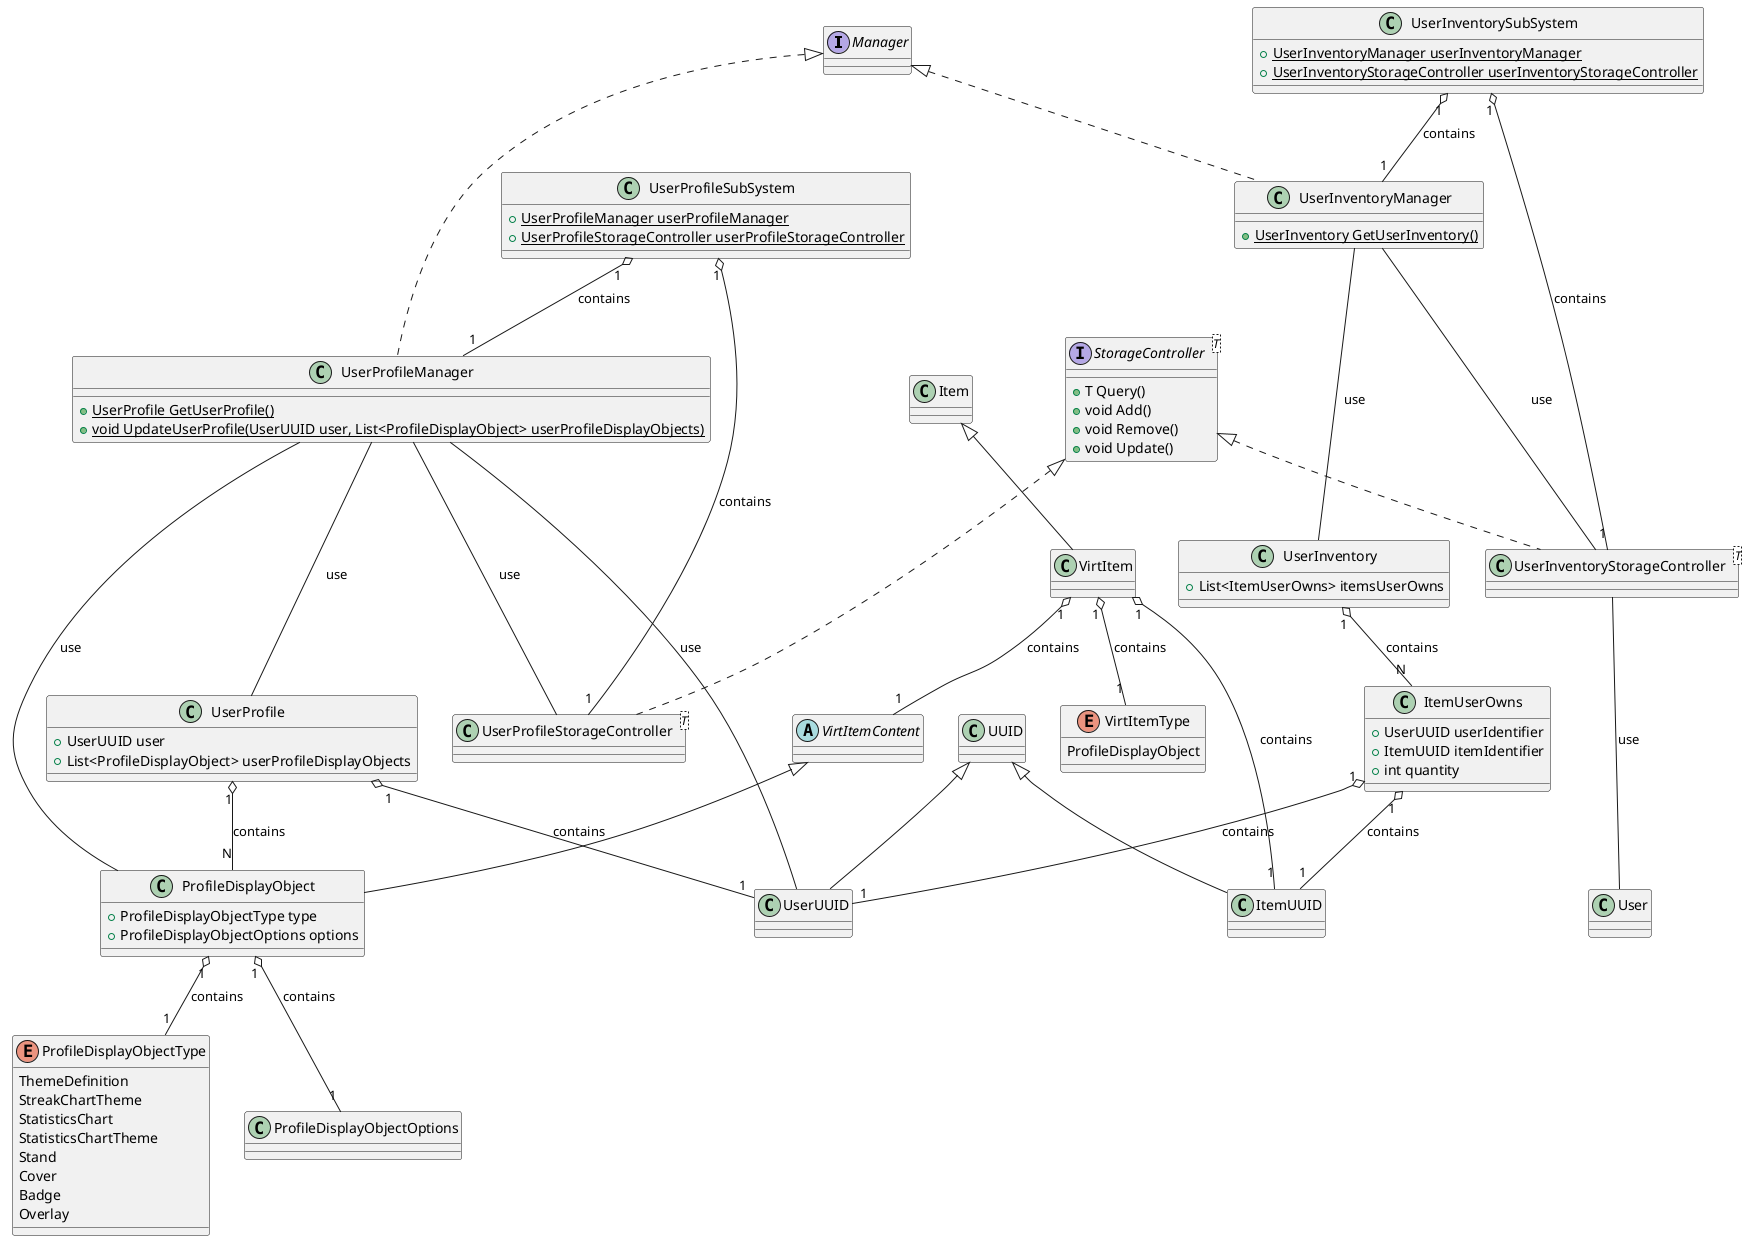 @startuml
Interface Manager
Interface StorageController<T> {
    + T Query()
    + void Add()
    + void Remove()
    + void Update()
}
class UUID {}
class UserUUID extends UUID {}
class ItemUUID extends UUID {}

enum VirtItemType {
    ProfileDisplayObject
}

class VirtItem extends Item {}

VirtItem "1" o-- "1" ItemUUID : contains
VirtItem "1" o-- "1" VirtItemType : contains
VirtItem "1" o-- "1" VirtItemContent : contains

abstract class VirtItemContent {}

' UserInventory
class ItemUserOwns {
    + UserUUID userIdentifier
    + ItemUUID itemIdentifier
    + int quantity
}

ItemUserOwns "1" o-- "1" UserUUID : contains
ItemUserOwns "1" o-- "1" ItemUUID : contains

class UserInventory {
    + List<ItemUserOwns> itemsUserOwns
}

UserInventory "1" o-- "N" ItemUserOwns : contains

class UserInventoryManager implements Manager {
    + {static} UserInventory GetUserInventory()
}

UserInventoryManager --- UserInventory : use
UserInventoryManager --- UserInventoryStorageController : use

class UserInventoryStorageController<T> implements StorageController {}
UserInventoryStorageController --- User : use

class UserInventorySubSystem {
    + {static} UserInventoryManager userInventoryManager
    + {static} UserInventoryStorageController userInventoryStorageController
}

UserInventorySubSystem "1" o-- "1" UserInventoryManager : contains
UserInventorySubSystem "1" o-- "1" UserInventoryStorageController : contains

' UserProfile
enum ProfileDisplayObjectType {
    ThemeDefinition
    StreakChartTheme
    StatisticsChart
    StatisticsChartTheme
    Stand
    Cover
    Badge
    Overlay
}

class ProfileDisplayObjectOptions {}

class ProfileDisplayObject extends VirtItemContent {
    + ProfileDisplayObjectType type
    + ProfileDisplayObjectOptions options
}

ProfileDisplayObject "1" o-- "1" ProfileDisplayObjectType : contains
ProfileDisplayObject "1" o-- "1" ProfileDisplayObjectOptions : contains

class UserProfile {
    + UserUUID user
    + List<ProfileDisplayObject> userProfileDisplayObjects
}

UserProfile "1" o-- "1" UserUUID : contains
UserProfile "1" o-- "N" ProfileDisplayObject : contains

class UserProfileManager implements Manager {
    + {static} UserProfile GetUserProfile()
    + {static} void UpdateUserProfile(UserUUID user, List<ProfileDisplayObject> userProfileDisplayObjects)
}
UserProfileManager --- UserUUID : use
UserProfileManager --- UserProfile : use
UserProfileManager --- ProfileDisplayObject : use
UserProfileManager --- UserProfileStorageController : use

class UserProfileStorageController<T> implements StorageController {}

class UserProfileSubSystem {
    + {static} UserProfileManager userProfileManager
    + {static} UserProfileStorageController userProfileStorageController
}

UserProfileSubSystem "1" o-- "1" UserProfileManager : contains
UserProfileSubSystem "1" o-- "1" UserProfileStorageController : contains

@enduml
